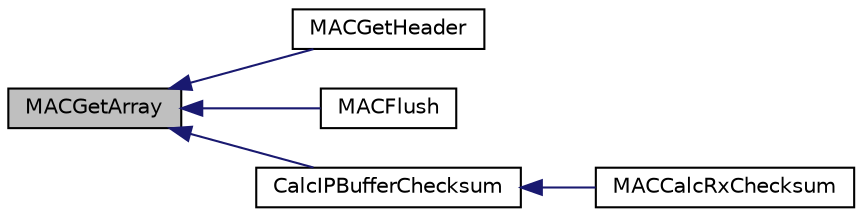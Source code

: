 digraph "MACGetArray"
{
  edge [fontname="Helvetica",fontsize="10",labelfontname="Helvetica",labelfontsize="10"];
  node [fontname="Helvetica",fontsize="10",shape=record];
  rankdir="LR";
  Node1 [label="MACGetArray",height=0.2,width=0.4,color="black", fillcolor="grey75", style="filled", fontcolor="black"];
  Node1 -> Node2 [dir="back",color="midnightblue",fontsize="10",style="solid",fontname="Helvetica"];
  Node2 [label="MACGetHeader",height=0.2,width=0.4,color="black", fillcolor="white", style="filled",URL="$_e_n_c28_j60_8c.html#a18cabbf973ecec4ba5b67dc2c729b753"];
  Node1 -> Node3 [dir="back",color="midnightblue",fontsize="10",style="solid",fontname="Helvetica"];
  Node3 [label="MACFlush",height=0.2,width=0.4,color="black", fillcolor="white", style="filled",URL="$_e_n_c28_j60_8c.html#a38dc2cc8c71b2f6bfe51ea8db2acc67c"];
  Node1 -> Node4 [dir="back",color="midnightblue",fontsize="10",style="solid",fontname="Helvetica"];
  Node4 [label="CalcIPBufferChecksum",height=0.2,width=0.4,color="black", fillcolor="white", style="filled",URL="$_e_n_c28_j60_8c.html#af14a0a88eef0ca101814acf1157f42a3"];
  Node4 -> Node5 [dir="back",color="midnightblue",fontsize="10",style="solid",fontname="Helvetica"];
  Node5 [label="MACCalcRxChecksum",height=0.2,width=0.4,color="black", fillcolor="white", style="filled",URL="$_e_n_c28_j60_8c.html#a2b00386ff2f004b8375d5a4d13a09b5a"];
}
